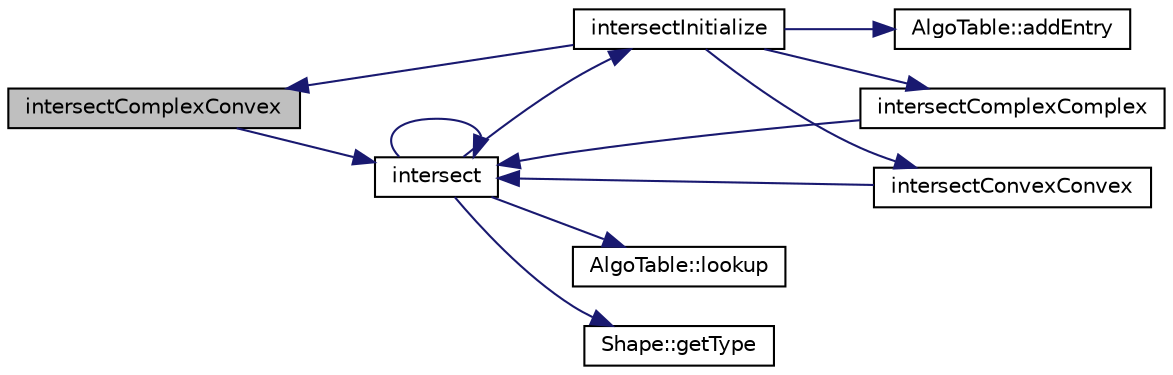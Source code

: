 digraph "intersectComplexConvex"
{
  edge [fontname="Helvetica",fontsize="10",labelfontname="Helvetica",labelfontsize="10"];
  node [fontname="Helvetica",fontsize="10",shape=record];
  rankdir="LR";
  Node1 [label="intersectComplexConvex",height=0.2,width=0.4,color="black", fillcolor="grey75", style="filled", fontcolor="black"];
  Node1 -> Node2 [color="midnightblue",fontsize="10",style="solid",fontname="Helvetica"];
  Node2 [label="intersect",height=0.2,width=0.4,color="black", fillcolor="white", style="filled",URL="$_object_8cpp.html#a80cb495ad791b0a084b52a2d61cbf89e"];
  Node2 -> Node3 [color="midnightblue",fontsize="10",style="solid",fontname="Helvetica"];
  Node3 [label="intersectInitialize",height=0.2,width=0.4,color="black", fillcolor="white", style="filled",URL="$_object_8cpp.html#a647bc0aaf3f5f068e94264730e416905"];
  Node3 -> Node4 [color="midnightblue",fontsize="10",style="solid",fontname="Helvetica"];
  Node4 [label="AlgoTable::addEntry",height=0.2,width=0.4,color="black", fillcolor="white", style="filled",URL="$class_algo_table.html#a29b4395ed853b0e1c43e84882e4aa5a1"];
  Node3 -> Node5 [color="midnightblue",fontsize="10",style="solid",fontname="Helvetica"];
  Node5 [label="intersectConvexConvex",height=0.2,width=0.4,color="black", fillcolor="white", style="filled",URL="$_object_8cpp.html#ae9bb16719c4696f23d5742b2e9973605"];
  Node5 -> Node2 [color="midnightblue",fontsize="10",style="solid",fontname="Helvetica"];
  Node3 -> Node1 [color="midnightblue",fontsize="10",style="solid",fontname="Helvetica"];
  Node3 -> Node6 [color="midnightblue",fontsize="10",style="solid",fontname="Helvetica"];
  Node6 [label="intersectComplexComplex",height=0.2,width=0.4,color="black", fillcolor="white", style="filled",URL="$_object_8cpp.html#a8517d109e06ee3aa593ade4899c253ca"];
  Node6 -> Node2 [color="midnightblue",fontsize="10",style="solid",fontname="Helvetica"];
  Node2 -> Node2 [color="midnightblue",fontsize="10",style="solid",fontname="Helvetica"];
  Node2 -> Node7 [color="midnightblue",fontsize="10",style="solid",fontname="Helvetica"];
  Node7 [label="AlgoTable::lookup",height=0.2,width=0.4,color="black", fillcolor="white", style="filled",URL="$class_algo_table.html#a9ba91be3454a3317a643763090949541"];
  Node2 -> Node8 [color="midnightblue",fontsize="10",style="solid",fontname="Helvetica"];
  Node8 [label="Shape::getType",height=0.2,width=0.4,color="black", fillcolor="white", style="filled",URL="$class_shape.html#a1a4b4fa6764bc94365fec828de08d667"];
}
